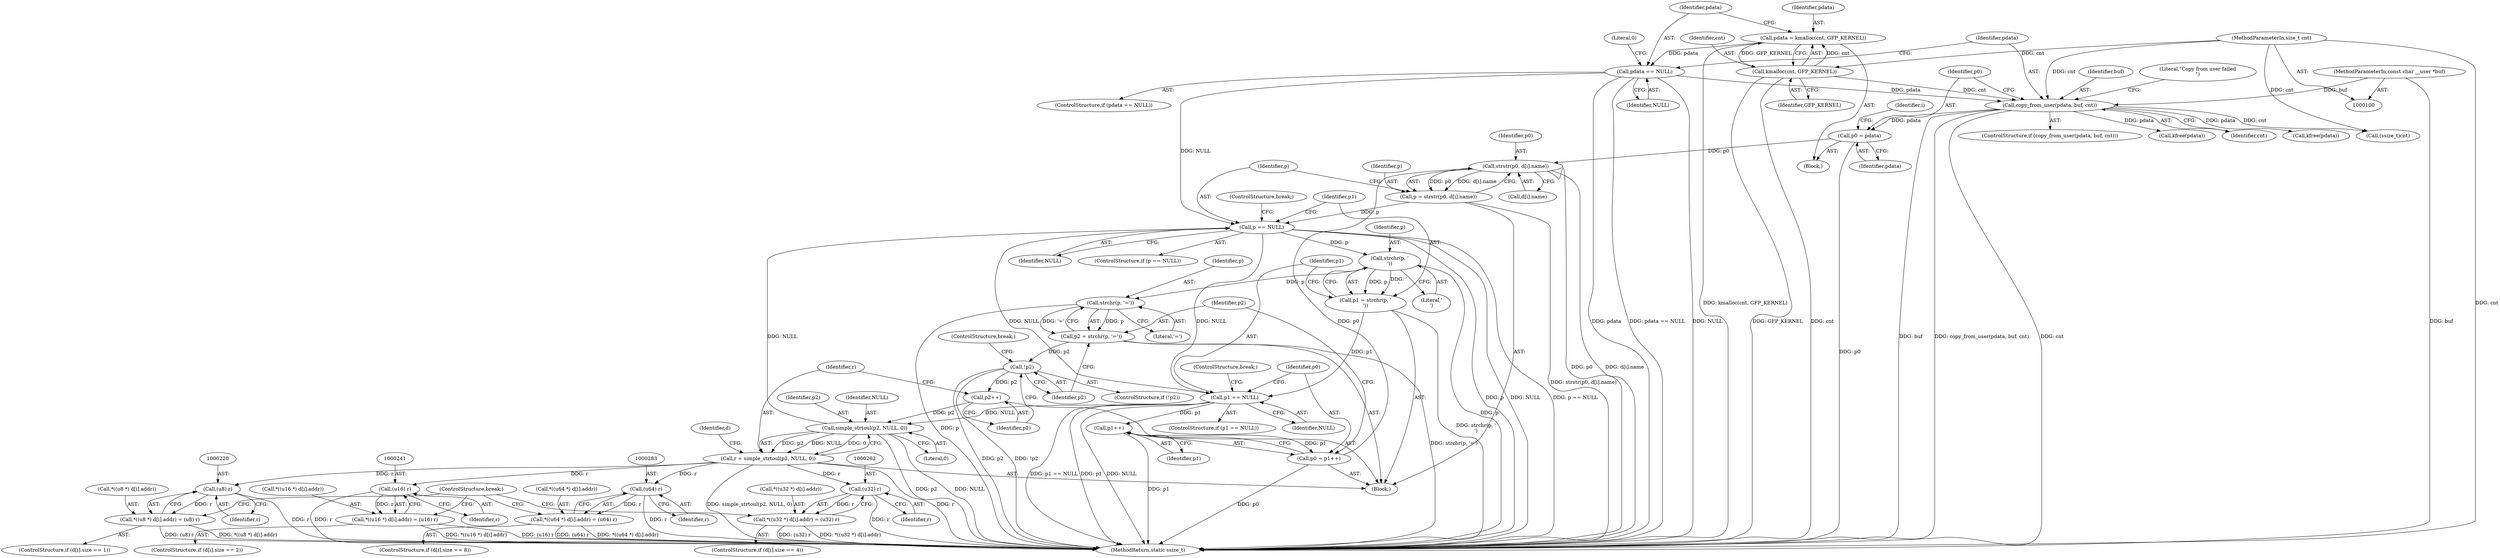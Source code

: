 digraph "1_linux_a497e47d4aec37aaf8f13509f3ef3d1f6a717d88@API" {
"1000159" [label="(Call,strstr(p0, d[i].name))"];
"1000181" [label="(Call,p0 = p1++)"];
"1000183" [label="(Call,p1++)"];
"1000177" [label="(Call,p1 == NULL)"];
"1000171" [label="(Call,p1 = strchr(p, '\n'))"];
"1000173" [label="(Call,strchr(p, '\n'))"];
"1000167" [label="(Call,p == NULL)"];
"1000157" [label="(Call,p = strstr(p0, d[i].name))"];
"1000159" [label="(Call,strstr(p0, d[i].name))"];
"1000142" [label="(Call,p0 = pdata)"];
"1000131" [label="(Call,copy_from_user(pdata, buf, cnt))"];
"1000125" [label="(Call,pdata == NULL)"];
"1000119" [label="(Call,pdata = kmalloc(cnt, GFP_KERNEL))"];
"1000121" [label="(Call,kmalloc(cnt, GFP_KERNEL))"];
"1000103" [label="(MethodParameterIn,size_t cnt)"];
"1000102" [label="(MethodParameterIn,const char __user *buf)"];
"1000198" [label="(Call,simple_strtoul(p2, NULL, 0))"];
"1000194" [label="(Call,p2++)"];
"1000191" [label="(Call,!p2)"];
"1000185" [label="(Call,p2 = strchr(p, '='))"];
"1000187" [label="(Call,strchr(p, '='))"];
"1000196" [label="(Call,r = simple_strtoul(p2, NULL, 0))"];
"1000219" [label="(Call,(u8) r)"];
"1000210" [label="(Call,*((u8 *) d[i].addr) = (u8) r)"];
"1000240" [label="(Call,(u16) r)"];
"1000231" [label="(Call,*((u16 *) d[i].addr) = (u16) r)"];
"1000261" [label="(Call,(u32) r)"];
"1000252" [label="(Call,*((u32 *) d[i].addr) = (u32) r)"];
"1000282" [label="(Call,(u64) r)"];
"1000273" [label="(Call,*((u64 *) d[i].addr) = (u64) r)"];
"1000175" [label="(Literal,'\n')"];
"1000143" [label="(Identifier,p0)"];
"1000180" [label="(ControlStructure,break;)"];
"1000161" [label="(Call,d[i].name)"];
"1000169" [label="(Identifier,NULL)"];
"1000119" [label="(Call,pdata = kmalloc(cnt, GFP_KERNEL))"];
"1000159" [label="(Call,strstr(p0, d[i].name))"];
"1000133" [label="(Identifier,buf)"];
"1000191" [label="(Call,!p2)"];
"1000210" [label="(Call,*((u8 *) d[i].addr) = (u8) r)"];
"1000177" [label="(Call,p1 == NULL)"];
"1000183" [label="(Call,p1++)"];
"1000194" [label="(Call,p2++)"];
"1000120" [label="(Identifier,pdata)"];
"1000134" [label="(Identifier,cnt)"];
"1000253" [label="(Call,*((u32 *) d[i].addr))"];
"1000190" [label="(ControlStructure,if (!p2))"];
"1000102" [label="(MethodParameterIn,const char __user *buf)"];
"1000274" [label="(Call,*((u64 *) d[i].addr))"];
"1000273" [label="(Call,*((u64 *) d[i].addr) = (u64) r)"];
"1000197" [label="(Identifier,r)"];
"1000242" [label="(Identifier,r)"];
"1000196" [label="(Call,r = simple_strtoul(p2, NULL, 0))"];
"1000187" [label="(Call,strchr(p, '='))"];
"1000127" [label="(Identifier,NULL)"];
"1000261" [label="(Call,(u32) r)"];
"1000122" [label="(Identifier,cnt)"];
"1000181" [label="(Call,p0 = p1++)"];
"1000206" [label="(Identifier,d)"];
"1000121" [label="(Call,kmalloc(cnt, GFP_KERNEL))"];
"1000131" [label="(Call,copy_from_user(pdata, buf, cnt))"];
"1000284" [label="(Identifier,r)"];
"1000156" [label="(Block,)"];
"1000167" [label="(Call,p == NULL)"];
"1000198" [label="(Call,simple_strtoul(p2, NULL, 0))"];
"1000265" [label="(ControlStructure,if (d[i].size == 8))"];
"1000126" [label="(Identifier,pdata)"];
"1000232" [label="(Call,*((u16 *) d[i].addr))"];
"1000168" [label="(Identifier,p)"];
"1000172" [label="(Identifier,p1)"];
"1000186" [label="(Identifier,p2)"];
"1000142" [label="(Call,p0 = pdata)"];
"1000263" [label="(Identifier,r)"];
"1000231" [label="(Call,*((u16 *) d[i].addr) = (u16) r)"];
"1000166" [label="(ControlStructure,if (p == NULL))"];
"1000244" [label="(ControlStructure,if (d[i].size == 4))"];
"1000144" [label="(Identifier,pdata)"];
"1000282" [label="(Call,(u64) r)"];
"1000285" [label="(ControlStructure,break;)"];
"1000130" [label="(ControlStructure,if (copy_from_user(pdata, buf, cnt)))"];
"1000287" [label="(Call,kfree(pdata))"];
"1000185" [label="(Call,p2 = strchr(p, '='))"];
"1000125" [label="(Call,pdata == NULL)"];
"1000182" [label="(Identifier,p0)"];
"1000223" [label="(ControlStructure,if (d[i].size == 2))"];
"1000189" [label="(Literal,'=')"];
"1000173" [label="(Call,strchr(p, '\n'))"];
"1000147" [label="(Identifier,i)"];
"1000195" [label="(Identifier,p2)"];
"1000192" [label="(Identifier,p2)"];
"1000123" [label="(Identifier,GFP_KERNEL)"];
"1000199" [label="(Identifier,p2)"];
"1000158" [label="(Identifier,p)"];
"1000240" [label="(Call,(u16) r)"];
"1000293" [label="(MethodReturn,static ssize_t)"];
"1000202" [label="(ControlStructure,if (d[i].size == 1))"];
"1000219" [label="(Call,(u8) r)"];
"1000201" [label="(Literal,0)"];
"1000211" [label="(Call,*((u8 *) d[i].addr))"];
"1000132" [label="(Identifier,pdata)"];
"1000105" [label="(Block,)"];
"1000184" [label="(Identifier,p1)"];
"1000176" [label="(ControlStructure,if (p1 == NULL))"];
"1000160" [label="(Identifier,p0)"];
"1000103" [label="(MethodParameterIn,size_t cnt)"];
"1000221" [label="(Identifier,r)"];
"1000174" [label="(Identifier,p)"];
"1000137" [label="(Literal,\"Copy from user failed\n\")"];
"1000171" [label="(Call,p1 = strchr(p, '\n'))"];
"1000193" [label="(ControlStructure,break;)"];
"1000157" [label="(Call,p = strstr(p0, d[i].name))"];
"1000200" [label="(Identifier,NULL)"];
"1000179" [label="(Identifier,NULL)"];
"1000138" [label="(Call,kfree(pdata))"];
"1000170" [label="(ControlStructure,break;)"];
"1000178" [label="(Identifier,p1)"];
"1000124" [label="(ControlStructure,if (pdata == NULL))"];
"1000129" [label="(Literal,0)"];
"1000290" [label="(Call,(ssize_t)cnt)"];
"1000188" [label="(Identifier,p)"];
"1000252" [label="(Call,*((u32 *) d[i].addr) = (u32) r)"];
"1000159" -> "1000157"  [label="AST: "];
"1000159" -> "1000161"  [label="CFG: "];
"1000160" -> "1000159"  [label="AST: "];
"1000161" -> "1000159"  [label="AST: "];
"1000157" -> "1000159"  [label="CFG: "];
"1000159" -> "1000293"  [label="DDG: p0"];
"1000159" -> "1000293"  [label="DDG: d[i].name"];
"1000159" -> "1000157"  [label="DDG: p0"];
"1000159" -> "1000157"  [label="DDG: d[i].name"];
"1000181" -> "1000159"  [label="DDG: p0"];
"1000142" -> "1000159"  [label="DDG: p0"];
"1000181" -> "1000156"  [label="AST: "];
"1000181" -> "1000183"  [label="CFG: "];
"1000182" -> "1000181"  [label="AST: "];
"1000183" -> "1000181"  [label="AST: "];
"1000186" -> "1000181"  [label="CFG: "];
"1000181" -> "1000293"  [label="DDG: p0"];
"1000183" -> "1000181"  [label="DDG: p1"];
"1000183" -> "1000184"  [label="CFG: "];
"1000184" -> "1000183"  [label="AST: "];
"1000183" -> "1000293"  [label="DDG: p1"];
"1000177" -> "1000183"  [label="DDG: p1"];
"1000177" -> "1000176"  [label="AST: "];
"1000177" -> "1000179"  [label="CFG: "];
"1000178" -> "1000177"  [label="AST: "];
"1000179" -> "1000177"  [label="AST: "];
"1000180" -> "1000177"  [label="CFG: "];
"1000182" -> "1000177"  [label="CFG: "];
"1000177" -> "1000293"  [label="DDG: p1"];
"1000177" -> "1000293"  [label="DDG: NULL"];
"1000177" -> "1000293"  [label="DDG: p1 == NULL"];
"1000177" -> "1000167"  [label="DDG: NULL"];
"1000171" -> "1000177"  [label="DDG: p1"];
"1000167" -> "1000177"  [label="DDG: NULL"];
"1000177" -> "1000198"  [label="DDG: NULL"];
"1000171" -> "1000156"  [label="AST: "];
"1000171" -> "1000173"  [label="CFG: "];
"1000172" -> "1000171"  [label="AST: "];
"1000173" -> "1000171"  [label="AST: "];
"1000178" -> "1000171"  [label="CFG: "];
"1000171" -> "1000293"  [label="DDG: strchr(p, '\n')"];
"1000173" -> "1000171"  [label="DDG: p"];
"1000173" -> "1000171"  [label="DDG: '\n'"];
"1000173" -> "1000175"  [label="CFG: "];
"1000174" -> "1000173"  [label="AST: "];
"1000175" -> "1000173"  [label="AST: "];
"1000173" -> "1000293"  [label="DDG: p"];
"1000167" -> "1000173"  [label="DDG: p"];
"1000173" -> "1000187"  [label="DDG: p"];
"1000167" -> "1000166"  [label="AST: "];
"1000167" -> "1000169"  [label="CFG: "];
"1000168" -> "1000167"  [label="AST: "];
"1000169" -> "1000167"  [label="AST: "];
"1000170" -> "1000167"  [label="CFG: "];
"1000172" -> "1000167"  [label="CFG: "];
"1000167" -> "1000293"  [label="DDG: p"];
"1000167" -> "1000293"  [label="DDG: NULL"];
"1000167" -> "1000293"  [label="DDG: p == NULL"];
"1000157" -> "1000167"  [label="DDG: p"];
"1000198" -> "1000167"  [label="DDG: NULL"];
"1000125" -> "1000167"  [label="DDG: NULL"];
"1000157" -> "1000156"  [label="AST: "];
"1000158" -> "1000157"  [label="AST: "];
"1000168" -> "1000157"  [label="CFG: "];
"1000157" -> "1000293"  [label="DDG: strstr(p0, d[i].name)"];
"1000142" -> "1000105"  [label="AST: "];
"1000142" -> "1000144"  [label="CFG: "];
"1000143" -> "1000142"  [label="AST: "];
"1000144" -> "1000142"  [label="AST: "];
"1000147" -> "1000142"  [label="CFG: "];
"1000142" -> "1000293"  [label="DDG: p0"];
"1000131" -> "1000142"  [label="DDG: pdata"];
"1000131" -> "1000130"  [label="AST: "];
"1000131" -> "1000134"  [label="CFG: "];
"1000132" -> "1000131"  [label="AST: "];
"1000133" -> "1000131"  [label="AST: "];
"1000134" -> "1000131"  [label="AST: "];
"1000137" -> "1000131"  [label="CFG: "];
"1000143" -> "1000131"  [label="CFG: "];
"1000131" -> "1000293"  [label="DDG: cnt"];
"1000131" -> "1000293"  [label="DDG: buf"];
"1000131" -> "1000293"  [label="DDG: copy_from_user(pdata, buf, cnt)"];
"1000125" -> "1000131"  [label="DDG: pdata"];
"1000102" -> "1000131"  [label="DDG: buf"];
"1000121" -> "1000131"  [label="DDG: cnt"];
"1000103" -> "1000131"  [label="DDG: cnt"];
"1000131" -> "1000138"  [label="DDG: pdata"];
"1000131" -> "1000287"  [label="DDG: pdata"];
"1000131" -> "1000290"  [label="DDG: cnt"];
"1000125" -> "1000124"  [label="AST: "];
"1000125" -> "1000127"  [label="CFG: "];
"1000126" -> "1000125"  [label="AST: "];
"1000127" -> "1000125"  [label="AST: "];
"1000129" -> "1000125"  [label="CFG: "];
"1000132" -> "1000125"  [label="CFG: "];
"1000125" -> "1000293"  [label="DDG: pdata"];
"1000125" -> "1000293"  [label="DDG: pdata == NULL"];
"1000125" -> "1000293"  [label="DDG: NULL"];
"1000119" -> "1000125"  [label="DDG: pdata"];
"1000119" -> "1000105"  [label="AST: "];
"1000119" -> "1000121"  [label="CFG: "];
"1000120" -> "1000119"  [label="AST: "];
"1000121" -> "1000119"  [label="AST: "];
"1000126" -> "1000119"  [label="CFG: "];
"1000119" -> "1000293"  [label="DDG: kmalloc(cnt, GFP_KERNEL)"];
"1000121" -> "1000119"  [label="DDG: cnt"];
"1000121" -> "1000119"  [label="DDG: GFP_KERNEL"];
"1000121" -> "1000123"  [label="CFG: "];
"1000122" -> "1000121"  [label="AST: "];
"1000123" -> "1000121"  [label="AST: "];
"1000121" -> "1000293"  [label="DDG: GFP_KERNEL"];
"1000121" -> "1000293"  [label="DDG: cnt"];
"1000103" -> "1000121"  [label="DDG: cnt"];
"1000103" -> "1000100"  [label="AST: "];
"1000103" -> "1000293"  [label="DDG: cnt"];
"1000103" -> "1000290"  [label="DDG: cnt"];
"1000102" -> "1000100"  [label="AST: "];
"1000102" -> "1000293"  [label="DDG: buf"];
"1000198" -> "1000196"  [label="AST: "];
"1000198" -> "1000201"  [label="CFG: "];
"1000199" -> "1000198"  [label="AST: "];
"1000200" -> "1000198"  [label="AST: "];
"1000201" -> "1000198"  [label="AST: "];
"1000196" -> "1000198"  [label="CFG: "];
"1000198" -> "1000293"  [label="DDG: NULL"];
"1000198" -> "1000293"  [label="DDG: p2"];
"1000198" -> "1000196"  [label="DDG: p2"];
"1000198" -> "1000196"  [label="DDG: NULL"];
"1000198" -> "1000196"  [label="DDG: 0"];
"1000194" -> "1000198"  [label="DDG: p2"];
"1000194" -> "1000156"  [label="AST: "];
"1000194" -> "1000195"  [label="CFG: "];
"1000195" -> "1000194"  [label="AST: "];
"1000197" -> "1000194"  [label="CFG: "];
"1000191" -> "1000194"  [label="DDG: p2"];
"1000191" -> "1000190"  [label="AST: "];
"1000191" -> "1000192"  [label="CFG: "];
"1000192" -> "1000191"  [label="AST: "];
"1000193" -> "1000191"  [label="CFG: "];
"1000195" -> "1000191"  [label="CFG: "];
"1000191" -> "1000293"  [label="DDG: !p2"];
"1000191" -> "1000293"  [label="DDG: p2"];
"1000185" -> "1000191"  [label="DDG: p2"];
"1000185" -> "1000156"  [label="AST: "];
"1000185" -> "1000187"  [label="CFG: "];
"1000186" -> "1000185"  [label="AST: "];
"1000187" -> "1000185"  [label="AST: "];
"1000192" -> "1000185"  [label="CFG: "];
"1000185" -> "1000293"  [label="DDG: strchr(p, '=')"];
"1000187" -> "1000185"  [label="DDG: p"];
"1000187" -> "1000185"  [label="DDG: '='"];
"1000187" -> "1000189"  [label="CFG: "];
"1000188" -> "1000187"  [label="AST: "];
"1000189" -> "1000187"  [label="AST: "];
"1000187" -> "1000293"  [label="DDG: p"];
"1000196" -> "1000156"  [label="AST: "];
"1000197" -> "1000196"  [label="AST: "];
"1000206" -> "1000196"  [label="CFG: "];
"1000196" -> "1000293"  [label="DDG: r"];
"1000196" -> "1000293"  [label="DDG: simple_strtoul(p2, NULL, 0)"];
"1000196" -> "1000219"  [label="DDG: r"];
"1000196" -> "1000240"  [label="DDG: r"];
"1000196" -> "1000261"  [label="DDG: r"];
"1000196" -> "1000282"  [label="DDG: r"];
"1000219" -> "1000210"  [label="AST: "];
"1000219" -> "1000221"  [label="CFG: "];
"1000220" -> "1000219"  [label="AST: "];
"1000221" -> "1000219"  [label="AST: "];
"1000210" -> "1000219"  [label="CFG: "];
"1000219" -> "1000293"  [label="DDG: r"];
"1000219" -> "1000210"  [label="DDG: r"];
"1000210" -> "1000202"  [label="AST: "];
"1000211" -> "1000210"  [label="AST: "];
"1000285" -> "1000210"  [label="CFG: "];
"1000210" -> "1000293"  [label="DDG: (u8) r"];
"1000210" -> "1000293"  [label="DDG: *((u8 *) d[i].addr)"];
"1000240" -> "1000231"  [label="AST: "];
"1000240" -> "1000242"  [label="CFG: "];
"1000241" -> "1000240"  [label="AST: "];
"1000242" -> "1000240"  [label="AST: "];
"1000231" -> "1000240"  [label="CFG: "];
"1000240" -> "1000293"  [label="DDG: r"];
"1000240" -> "1000231"  [label="DDG: r"];
"1000231" -> "1000223"  [label="AST: "];
"1000232" -> "1000231"  [label="AST: "];
"1000285" -> "1000231"  [label="CFG: "];
"1000231" -> "1000293"  [label="DDG: (u16) r"];
"1000231" -> "1000293"  [label="DDG: *((u16 *) d[i].addr)"];
"1000261" -> "1000252"  [label="AST: "];
"1000261" -> "1000263"  [label="CFG: "];
"1000262" -> "1000261"  [label="AST: "];
"1000263" -> "1000261"  [label="AST: "];
"1000252" -> "1000261"  [label="CFG: "];
"1000261" -> "1000293"  [label="DDG: r"];
"1000261" -> "1000252"  [label="DDG: r"];
"1000252" -> "1000244"  [label="AST: "];
"1000253" -> "1000252"  [label="AST: "];
"1000285" -> "1000252"  [label="CFG: "];
"1000252" -> "1000293"  [label="DDG: *((u32 *) d[i].addr)"];
"1000252" -> "1000293"  [label="DDG: (u32) r"];
"1000282" -> "1000273"  [label="AST: "];
"1000282" -> "1000284"  [label="CFG: "];
"1000283" -> "1000282"  [label="AST: "];
"1000284" -> "1000282"  [label="AST: "];
"1000273" -> "1000282"  [label="CFG: "];
"1000282" -> "1000293"  [label="DDG: r"];
"1000282" -> "1000273"  [label="DDG: r"];
"1000273" -> "1000265"  [label="AST: "];
"1000274" -> "1000273"  [label="AST: "];
"1000285" -> "1000273"  [label="CFG: "];
"1000273" -> "1000293"  [label="DDG: (u64) r"];
"1000273" -> "1000293"  [label="DDG: *((u64 *) d[i].addr)"];
}
